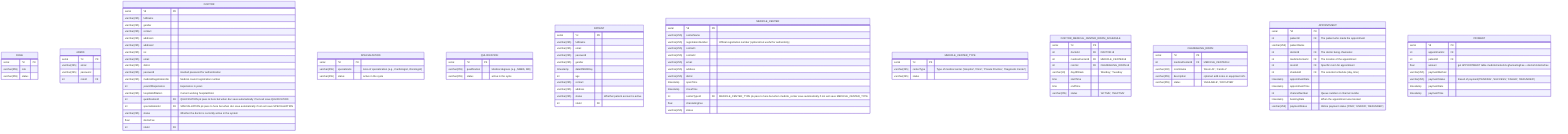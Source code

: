 erDiagram

    ROLE{
        serial  *id PK
        varchar(255) role
        varchar(255) status
    }

    ADMIN{
        serial  *id PK
        varchar(255) email
        varchar(255) password
        int roleId FK
    }


    DOCTOR{
        serial  *id PK
        varchar(255) fullName
        varchar(255) gender
        varchar(255) contact
        varchar(255) address1
        varchar(255) address2
        varchar(255) nic
        varchar(255) email
        varchar(255) distric
        varchar(255) password "Hashed password for authentication"
        varchar(255) medicalRegistrationNo "Medical council registration number"
        int yearsOfExperience "Experience in years"
        varchar(255) hospitalAffiliation "Current working hospital/clinic"
        int qualificationId FK  "QULIFICATION pk pass to here but when doc save automatically if not exit save QULIFICATION"
        int specializationId FK "SPECIALZATION pk pass to here but when doc save automatically if not exit save SPECIALZATION"
        varchar(255) status "Whether the doctor is currently active in the system"
        float doctorFee
        int roleId FK
    }

    SPECIALZATION{
        serial  *id PK
        varchar(255) specializatio "	Area of specialization (e.g., Cardiologist, Oncologist)"
        varchar(255) status "active in the syste"
    }

    QULIFICATION{
        serial  *id PK
        varchar(255) qualification "Medical degrees (e.g., MBBS, MD)"
        varchar(255) status "active in the syste"
    }

    PATIENT{
        serial  *id PK
        varchar(255) fullName
        varchar(255) email
        varchar(255) password
        varchar(255) gender
        timestamp dateOfBirthDay
        int age
        varchar(255) contact
        varchar(255) address
        varchar(255) status "Whether patient account is active"
        int roleId FK
    }

    MEDICLE_CENTER{
        serial  *id PK
        varchar(255) centerName
        varchar(255) registrationNumber "Official registration number (optional but useful for authenticity)"
        varchar(255) contact1
        varchar(255) contact2
        varchar(255) email
        varchar(255) address
        varchar(255) distric
        timestamp openTime
        timestamp closeTime
        int centerTypeId FK "MEDICLE_CENTER_TYPE pk pass to here but when medicle_center save automatically if not exit save MEDICLE_CENTER_TYPE"
        float channelingFee
        varchar(255) status
    }

    MEDICLE_CENTER_TYPE{
        serial  *id PK
        varchar(255) centerType "Type of medical center ('Hospital', 'Clinic', 'Private Practice', 'Diagnostic Center')"
        varchar(255) status
    }

    DOCTOR_MEDICAL_CENTER_ROOM_SCHEDULE{
        serial *id PK
        int doctorId FK  "DOCTOR.id"
        int medicalCenterId FK "MEDICLE_CENTER.id"
        int roomId FK " CHANNELING_ROOM.id"
        varchar(10) dayOfWeek  " 'Monday', 'Tuesday'"
        time startTime
        time endTime
        varchar(255) status "'ACTIVE', 'INACTIVE'"
    }

    CHANNELING_ROOM {
        serial *id PK
        int medicalCenterId FK " MEDICLE_CENTER.id"
        varchar(100) roomName " 'Room A1',' Cardio 2'"
        varchar(255) description " optional: add notes or equipment info"
        varchar(255) status " 'AVAILABLE', 'OCCUPIED'"
    }

    APPOINTMENT {
        serial *id PK
        int  patientId FK "The patient who made the appointment"
        varchar(255) patientName
        int doctorId FK "The doctor being channeled"
        int medicleCenterId FK "The location of the appointment"
        int roomId FK "Specific room for appointment"
        int sheduleId FK  "The selected schedule (day, time)"
        timestamp appointmentDate
        timestamp appointmentTime
        int channelNumber "Queue number or channel numbe"
        timestamp bookingDate "When the appointment was booked"
        varchar(255) paymentStatus "Online payment status ('PAID', 'UNPAID', 'REFUNDED')"
    }

    PAYMENT{
        serial *id PK
        int appointmentId FK
        int patientId FK
        float amount "get APPOINTMENT table  medicleCenterId.cghannelingFee + doctorId.doctorFee"
        varchar(255) paymentMethod
        varchar(255) paymentStatus "Result of payment('PENDING', 'SUCCESS', 'FAILED', 'REFUNDED')"
        timestamp paymentDate
        timestamp paymentTime

    }